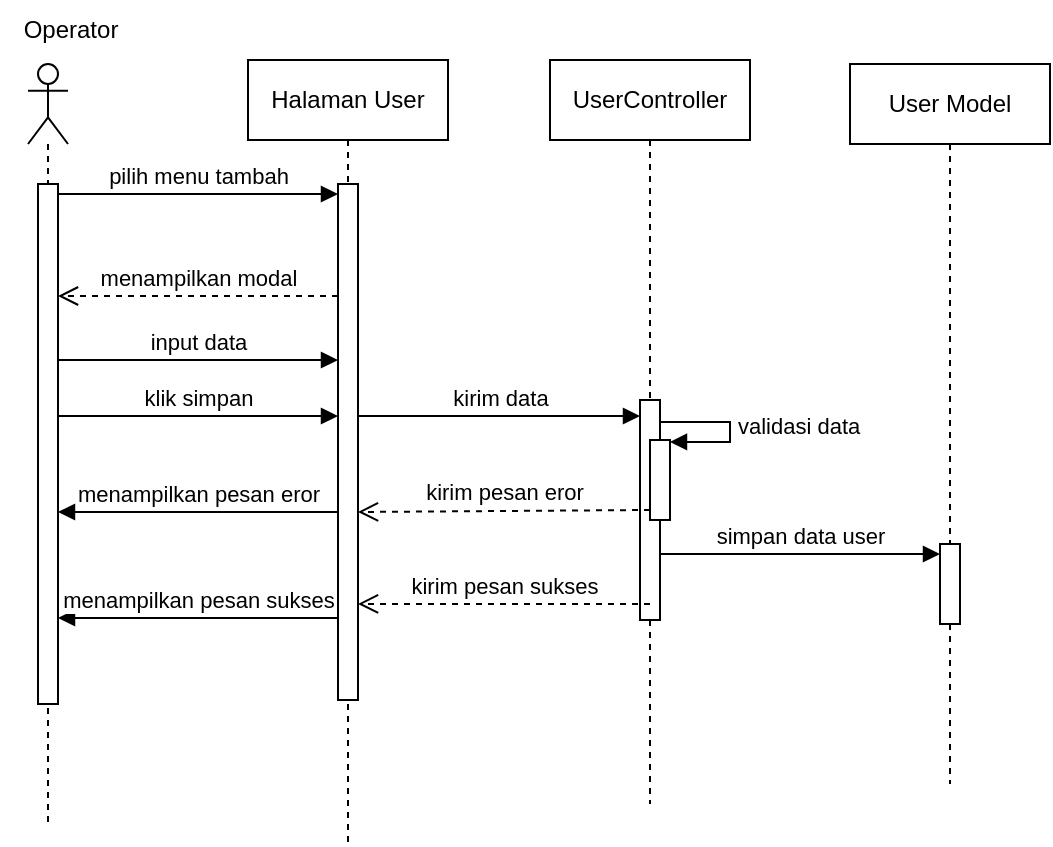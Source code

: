 <mxfile version="27.2.0">
  <diagram name="Page-1" id="2YBvvXClWsGukQMizWep">
    <mxGraphModel dx="1123" dy="607" grid="1" gridSize="10" guides="1" tooltips="1" connect="1" arrows="1" fold="1" page="1" pageScale="1" pageWidth="1100" pageHeight="850" math="0" shadow="0">
      <root>
        <mxCell id="0" />
        <mxCell id="1" parent="0" />
        <mxCell id="aM9ryv3xv72pqoxQDRHE-1" value="Halaman User" style="shape=umlLifeline;perimeter=lifelinePerimeter;whiteSpace=wrap;html=1;container=0;dropTarget=0;collapsible=0;recursiveResize=0;outlineConnect=0;portConstraint=eastwest;newEdgeStyle={&quot;edgeStyle&quot;:&quot;elbowEdgeStyle&quot;,&quot;elbow&quot;:&quot;vertical&quot;,&quot;curved&quot;:0,&quot;rounded&quot;:0};" parent="1" vertex="1">
          <mxGeometry x="229" y="58" width="100" height="392" as="geometry" />
        </mxCell>
        <mxCell id="T4nr4BvLs9ZgPoC9NKc0-5" value="" style="html=1;points=[[0,0,0,0,5],[0,1,0,0,-5],[1,0,0,0,5],[1,1,0,0,-5]];perimeter=orthogonalPerimeter;outlineConnect=0;targetShapes=umlLifeline;portConstraint=eastwest;newEdgeStyle={&quot;curved&quot;:0,&quot;rounded&quot;:0};" vertex="1" parent="aM9ryv3xv72pqoxQDRHE-1">
          <mxGeometry x="45" y="62" width="10" height="258" as="geometry" />
        </mxCell>
        <mxCell id="aM9ryv3xv72pqoxQDRHE-5" value="UserController" style="shape=umlLifeline;perimeter=lifelinePerimeter;whiteSpace=wrap;html=1;container=0;dropTarget=0;collapsible=0;recursiveResize=0;outlineConnect=0;portConstraint=eastwest;newEdgeStyle={&quot;edgeStyle&quot;:&quot;elbowEdgeStyle&quot;,&quot;elbow&quot;:&quot;vertical&quot;,&quot;curved&quot;:0,&quot;rounded&quot;:0};" parent="1" vertex="1">
          <mxGeometry x="380" y="58" width="100" height="372" as="geometry" />
        </mxCell>
        <mxCell id="aM9ryv3xv72pqoxQDRHE-6" value="" style="html=1;points=[];perimeter=orthogonalPerimeter;outlineConnect=0;targetShapes=umlLifeline;portConstraint=eastwest;newEdgeStyle={&quot;edgeStyle&quot;:&quot;elbowEdgeStyle&quot;,&quot;elbow&quot;:&quot;vertical&quot;,&quot;curved&quot;:0,&quot;rounded&quot;:0};" parent="aM9ryv3xv72pqoxQDRHE-5" vertex="1">
          <mxGeometry x="45" y="170" width="10" height="110" as="geometry" />
        </mxCell>
        <mxCell id="T4nr4BvLs9ZgPoC9NKc0-14" value="" style="html=1;points=[[0,0,0,0,5],[0,1,0,0,-5],[1,0,0,0,5],[1,1,0,0,-5]];perimeter=orthogonalPerimeter;outlineConnect=0;targetShapes=umlLifeline;portConstraint=eastwest;newEdgeStyle={&quot;curved&quot;:0,&quot;rounded&quot;:0};" vertex="1" parent="aM9ryv3xv72pqoxQDRHE-5">
          <mxGeometry x="50" y="190" width="10" height="40" as="geometry" />
        </mxCell>
        <mxCell id="T4nr4BvLs9ZgPoC9NKc0-15" value="validasi data" style="html=1;align=left;spacingLeft=2;endArrow=block;rounded=0;edgeStyle=orthogonalEdgeStyle;curved=0;rounded=0;" edge="1" parent="aM9ryv3xv72pqoxQDRHE-5">
          <mxGeometry relative="1" as="geometry">
            <mxPoint x="55.0" y="180.966" as="sourcePoint" />
            <Array as="points">
              <mxPoint x="90" y="181" />
              <mxPoint x="90" y="191" />
            </Array>
            <mxPoint x="60.0" y="190.966" as="targetPoint" />
          </mxGeometry>
        </mxCell>
        <mxCell id="T4nr4BvLs9ZgPoC9NKc0-1" value="" style="shape=umlLifeline;perimeter=lifelinePerimeter;whiteSpace=wrap;html=1;container=1;dropTarget=0;collapsible=0;recursiveResize=0;outlineConnect=0;portConstraint=eastwest;newEdgeStyle={&quot;curved&quot;:0,&quot;rounded&quot;:0};participant=umlActor;" vertex="1" parent="1">
          <mxGeometry x="119" y="60" width="20" height="380" as="geometry" />
        </mxCell>
        <mxCell id="T4nr4BvLs9ZgPoC9NKc0-8" value="" style="html=1;points=[[0,0,0,0,5],[0,1,0,0,-5],[1,0,0,0,5],[1,1,0,0,-5]];perimeter=orthogonalPerimeter;outlineConnect=0;targetShapes=umlLifeline;portConstraint=eastwest;newEdgeStyle={&quot;curved&quot;:0,&quot;rounded&quot;:0};" vertex="1" parent="T4nr4BvLs9ZgPoC9NKc0-1">
          <mxGeometry x="5" y="60" width="10" height="260" as="geometry" />
        </mxCell>
        <mxCell id="T4nr4BvLs9ZgPoC9NKc0-2" value="Operator" style="text;html=1;align=center;verticalAlign=middle;resizable=0;points=[];autosize=1;strokeColor=none;fillColor=none;" vertex="1" parent="1">
          <mxGeometry x="105" y="28" width="70" height="30" as="geometry" />
        </mxCell>
        <mxCell id="T4nr4BvLs9ZgPoC9NKc0-6" value="pilih menu tambah" style="html=1;verticalAlign=bottom;endArrow=block;curved=0;rounded=0;entryX=0;entryY=0;entryDx=0;entryDy=5;" edge="1" target="T4nr4BvLs9ZgPoC9NKc0-5" parent="1" source="T4nr4BvLs9ZgPoC9NKc0-8">
          <mxGeometry relative="1" as="geometry">
            <mxPoint x="159" y="125" as="sourcePoint" />
          </mxGeometry>
        </mxCell>
        <mxCell id="T4nr4BvLs9ZgPoC9NKc0-7" value="menampilkan modal" style="html=1;verticalAlign=bottom;endArrow=open;dashed=1;endSize=8;curved=0;rounded=0;exitX=0;exitY=1;exitDx=0;exitDy=-5;exitPerimeter=0;" edge="1" parent="1" target="T4nr4BvLs9ZgPoC9NKc0-8">
          <mxGeometry relative="1" as="geometry">
            <mxPoint x="145" y="176" as="targetPoint" />
            <mxPoint x="274" y="176" as="sourcePoint" />
          </mxGeometry>
        </mxCell>
        <mxCell id="T4nr4BvLs9ZgPoC9NKc0-11" value="input data" style="html=1;verticalAlign=bottom;endArrow=block;curved=0;rounded=0;" edge="1" parent="1" source="T4nr4BvLs9ZgPoC9NKc0-8">
          <mxGeometry width="80" relative="1" as="geometry">
            <mxPoint x="145" y="208.0" as="sourcePoint" />
            <mxPoint x="274" y="208.0" as="targetPoint" />
          </mxGeometry>
        </mxCell>
        <mxCell id="T4nr4BvLs9ZgPoC9NKc0-12" value="klik simpan" style="html=1;verticalAlign=bottom;endArrow=block;curved=0;rounded=0;" edge="1" parent="1" source="T4nr4BvLs9ZgPoC9NKc0-8">
          <mxGeometry width="80" relative="1" as="geometry">
            <mxPoint x="145" y="236.0" as="sourcePoint" />
            <mxPoint x="274" y="236.0" as="targetPoint" />
          </mxGeometry>
        </mxCell>
        <mxCell id="T4nr4BvLs9ZgPoC9NKc0-13" value="kirim data" style="html=1;verticalAlign=bottom;endArrow=block;curved=0;rounded=0;" edge="1" parent="1">
          <mxGeometry width="80" relative="1" as="geometry">
            <mxPoint x="284" y="236" as="sourcePoint" />
            <mxPoint x="425.0" y="236" as="targetPoint" />
          </mxGeometry>
        </mxCell>
        <mxCell id="T4nr4BvLs9ZgPoC9NKc0-17" value="kirim pesan eror" style="html=1;verticalAlign=bottom;endArrow=open;dashed=1;endSize=8;curved=0;rounded=0;exitX=0;exitY=1;exitDx=0;exitDy=-5;exitPerimeter=0;" edge="1" parent="1" source="T4nr4BvLs9ZgPoC9NKc0-14">
          <mxGeometry relative="1" as="geometry">
            <mxPoint x="425" y="284" as="sourcePoint" />
            <mxPoint x="284" y="284" as="targetPoint" />
          </mxGeometry>
        </mxCell>
        <mxCell id="T4nr4BvLs9ZgPoC9NKc0-20" value="menampilkan pesan eror" style="html=1;verticalAlign=bottom;endArrow=block;curved=0;rounded=0;" edge="1" parent="1" target="T4nr4BvLs9ZgPoC9NKc0-8">
          <mxGeometry width="80" relative="1" as="geometry">
            <mxPoint x="274" y="284" as="sourcePoint" />
            <mxPoint x="145" y="284" as="targetPoint" />
          </mxGeometry>
        </mxCell>
        <mxCell id="T4nr4BvLs9ZgPoC9NKc0-21" value="User Model" style="shape=umlLifeline;perimeter=lifelinePerimeter;whiteSpace=wrap;html=1;container=1;dropTarget=0;collapsible=0;recursiveResize=0;outlineConnect=0;portConstraint=eastwest;newEdgeStyle={&quot;curved&quot;:0,&quot;rounded&quot;:0};" vertex="1" parent="1">
          <mxGeometry x="530" y="60" width="100" height="360" as="geometry" />
        </mxCell>
        <mxCell id="T4nr4BvLs9ZgPoC9NKc0-25" value="" style="html=1;points=[[0,0,0,0,5],[0,1,0,0,-5],[1,0,0,0,5],[1,1,0,0,-5]];perimeter=orthogonalPerimeter;outlineConnect=0;targetShapes=umlLifeline;portConstraint=eastwest;newEdgeStyle={&quot;curved&quot;:0,&quot;rounded&quot;:0};" vertex="1" parent="T4nr4BvLs9ZgPoC9NKc0-21">
          <mxGeometry x="45" y="240" width="10" height="40" as="geometry" />
        </mxCell>
        <mxCell id="T4nr4BvLs9ZgPoC9NKc0-26" value="simpan data user" style="html=1;verticalAlign=bottom;endArrow=block;curved=0;rounded=0;entryX=0;entryY=0;entryDx=0;entryDy=5;entryPerimeter=0;" edge="1" parent="1" source="aM9ryv3xv72pqoxQDRHE-6" target="T4nr4BvLs9ZgPoC9NKc0-25">
          <mxGeometry width="80" relative="1" as="geometry">
            <mxPoint x="470" y="310" as="sourcePoint" />
            <mxPoint x="550" y="310" as="targetPoint" />
          </mxGeometry>
        </mxCell>
        <mxCell id="T4nr4BvLs9ZgPoC9NKc0-28" value="kirim pesan sukses" style="html=1;verticalAlign=bottom;endArrow=open;dashed=1;endSize=8;curved=0;rounded=0;exitX=0.5;exitY=0.927;exitDx=0;exitDy=0;exitPerimeter=0;" edge="1" parent="1" source="aM9ryv3xv72pqoxQDRHE-6" target="T4nr4BvLs9ZgPoC9NKc0-5">
          <mxGeometry relative="1" as="geometry">
            <mxPoint x="496" y="340" as="sourcePoint" />
            <mxPoint x="350" y="341" as="targetPoint" />
          </mxGeometry>
        </mxCell>
        <mxCell id="T4nr4BvLs9ZgPoC9NKc0-29" value="menampilkan pesan sukses" style="html=1;verticalAlign=bottom;endArrow=block;curved=0;rounded=0;" edge="1" parent="1" target="T4nr4BvLs9ZgPoC9NKc0-8">
          <mxGeometry width="80" relative="1" as="geometry">
            <mxPoint x="274" y="337" as="sourcePoint" />
            <mxPoint x="145" y="337" as="targetPoint" />
          </mxGeometry>
        </mxCell>
      </root>
    </mxGraphModel>
  </diagram>
</mxfile>
